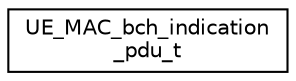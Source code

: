 digraph "Graphical Class Hierarchy"
{
 // LATEX_PDF_SIZE
  edge [fontname="Helvetica",fontsize="10",labelfontname="Helvetica",labelfontsize="10"];
  node [fontname="Helvetica",fontsize="10",shape=record];
  rankdir="LR";
  Node0 [label="UE_MAC_bch_indication\l_pdu_t",height=0.2,width=0.4,color="black", fillcolor="white", style="filled",URL="$structUE__MAC__bch__indication__pdu__t.html",tooltip=" "];
}
